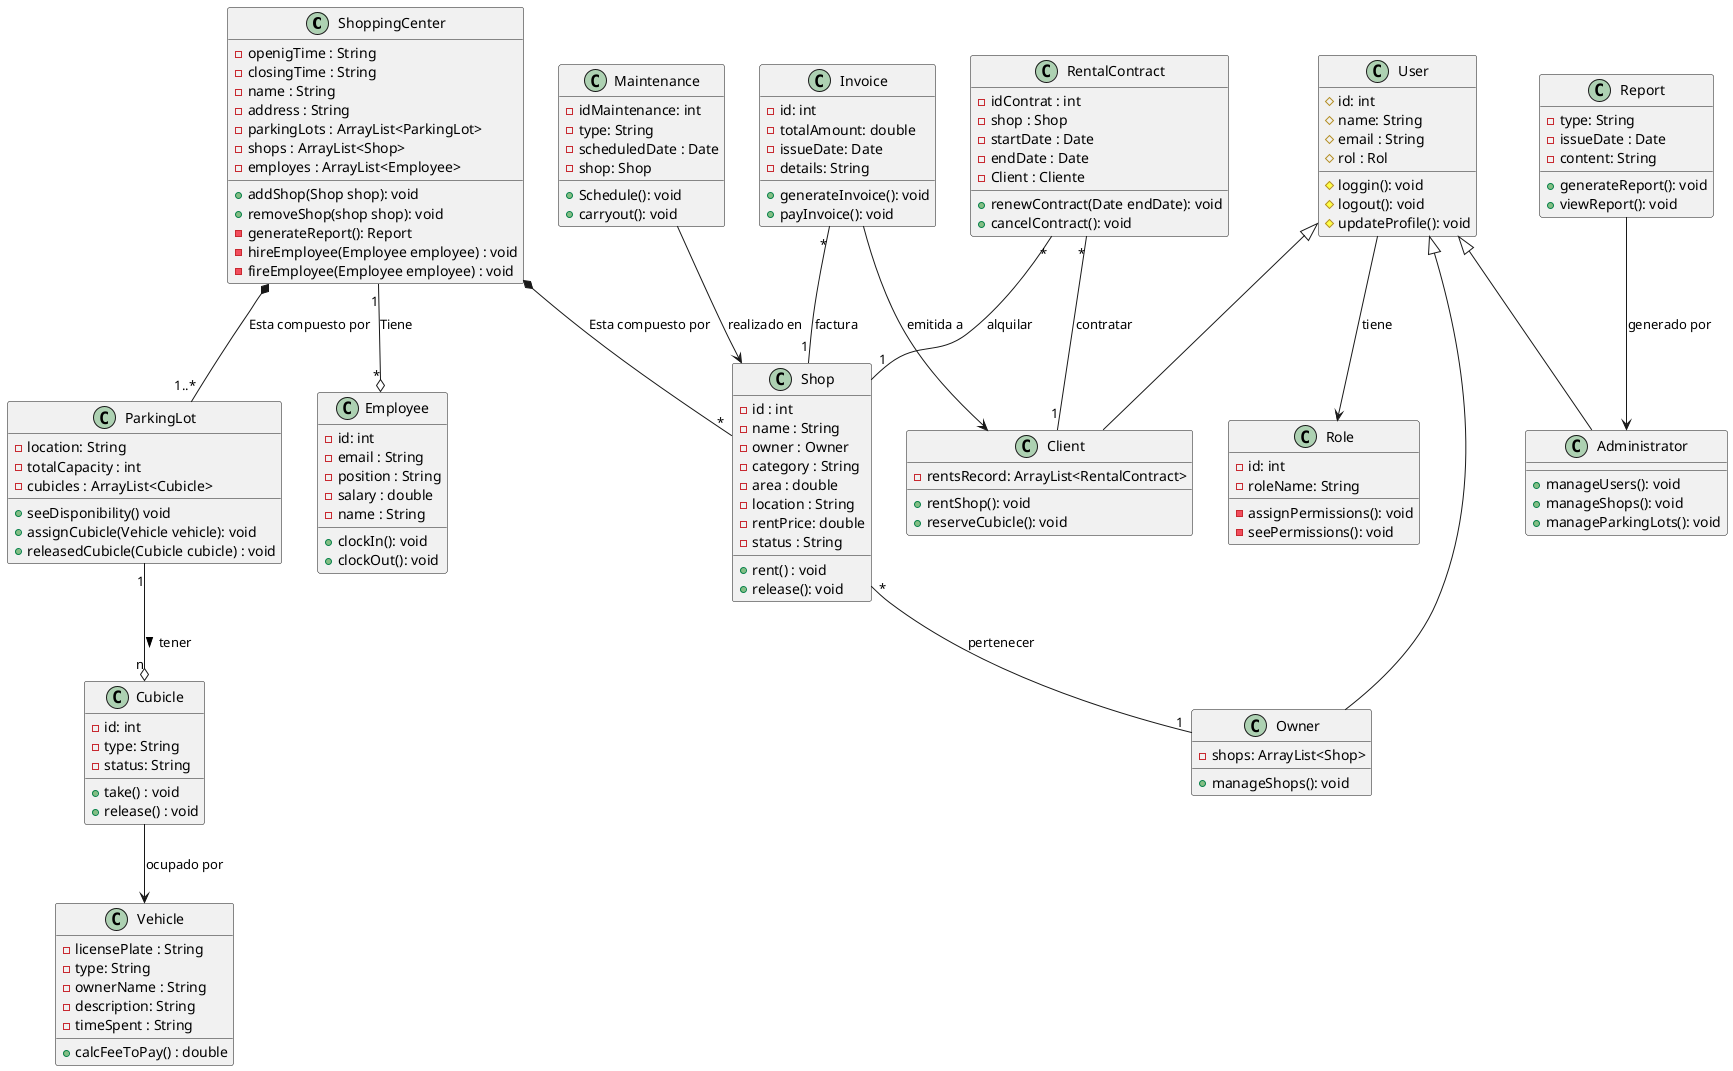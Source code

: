 @startuml

' Centro Comercial
class ShoppingCenter {
    - openigTime : String
    - closingTime : String
    - name : String
    - address : String
    - parkingLots : ArrayList<ParkingLot>
    - shops : ArrayList<Shop>
    - employes : ArrayList<Employee>
    + addShop(Shop shop): void
    + removeShop(shop shop): void
    - generateReport(): Report
    - hireEmployee(Employee employee) : void
    - fireEmployee(Employee employee) : void
}

'Local
class Shop {
    - id : int
    - name : String 
    - owner : Owner
    - category : String 
    - area : double
    - location : String
    - rentPrice: double
    - status : String
    + rent() : void 
    + release(): void
}

' Contrato Alquiler
class RentalContract {
    - idContrat : int
    - shop : Shop
    - startDate : Date
    - endDate : Date
    - Client : Cliente
    + renewContract(Date endDate): void
    + cancelContract(): void
}

'Parqueadero
class ParkingLot {
    - location: String
    - totalCapacity : int
    - cubicles : ArrayList<Cubicle>
    + seeDisponibility() void
    + assignCubicle(Vehicle vehicle): void
    + releasedCubicle(Cubicle cubicle) : void
}

' Cubiculo
class Cubicle {
    - id: int
    - type: String
    - status: String
    + take() : void
    + release() : void
}

' Vehiculo
class Vehicle {
    - licensePlate : String
    - type: String
    - ownerName : String
    - description: String
    - timeSpent : String
    + calcFeeToPay() : double
}

' Usuario
class User {
    # id: int
    # name: String
    # email : String
    # rol : Rol
    # loggin(): void
    # logout(): void
    # updateProfile(): void
}

' Propietario
class Owner {
    - shops: ArrayList<Shop>
    + manageShops(): void
}

' Cliente
class Client {
    - rentsRecord: ArrayList<RentalContract>
    + rentShop(): void
    + reserveCubicle(): void
}

' Admin
class Administrator {
    + manageUsers(): void
    + manageShops(): void
    + manageParkingLots(): void
}

class Employee {
    - id: int
    - email : String
    - position : String
    - salary : double
    - name : String
    + clockIn(): void
    + clockOut(): void
}
' Rol
class Role {
    - id: int
    - roleName: String
    - assignPermissions(): void
    - seePermissions(): void
}

' Factura
class Invoice {
    - id: int
    - totalAmount: double 
    - issueDate: Date
    - details: String
    + generateInvoice(): void
    + payInvoice(): void
}

' Reporte
class Report {
    - type: String
    - issueDate : Date
    - content: String
    + generateReport(): void
    + viewReport(): void
}

' Mantenimiento
class Maintenance {
    - idMaintenance: int
    - type: String
    - scheduledDate : Date
    - shop: Shop
    + Schedule(): void
    + carryout(): void
}


' Relaciones 

' Herencia
User <|-- Owner 
User <|-- Administrator 
User <|-- Client

' Asociacion
Shop "*" -- "1" Owner : pertenecer
RentalContract "*" -- "1" Shop : alquilar
RentalContract "*" -- "1" Client : contratar
ParkingLot "1" --o "n" Cubicle: tener >
' Relación entre Cubicle y Vehicle
Cubicle --> Vehicle : "ocupado por"

' Relación entre Usuario y Rol
User --> Role : "tiene"
' Relación entre Invoice y Client
Invoice --> Client : "emitida a"

Invoice "*" -- "1" Shop: factura

' Relación entre Reporte y Administrator
Report --> Administrator : "generado por"

' Relación entre Mantenimiento y Shop
Maintenance --> Shop : "realizado en"


' Composicion
ShoppingCenter *-- "*" Shop : Esta compuesto por
ShoppingCenter *-- "1..*" ParkingLot : Esta compuesto por
ShoppingCenter "1" --o "*" Employee : Tiene
@enduml
